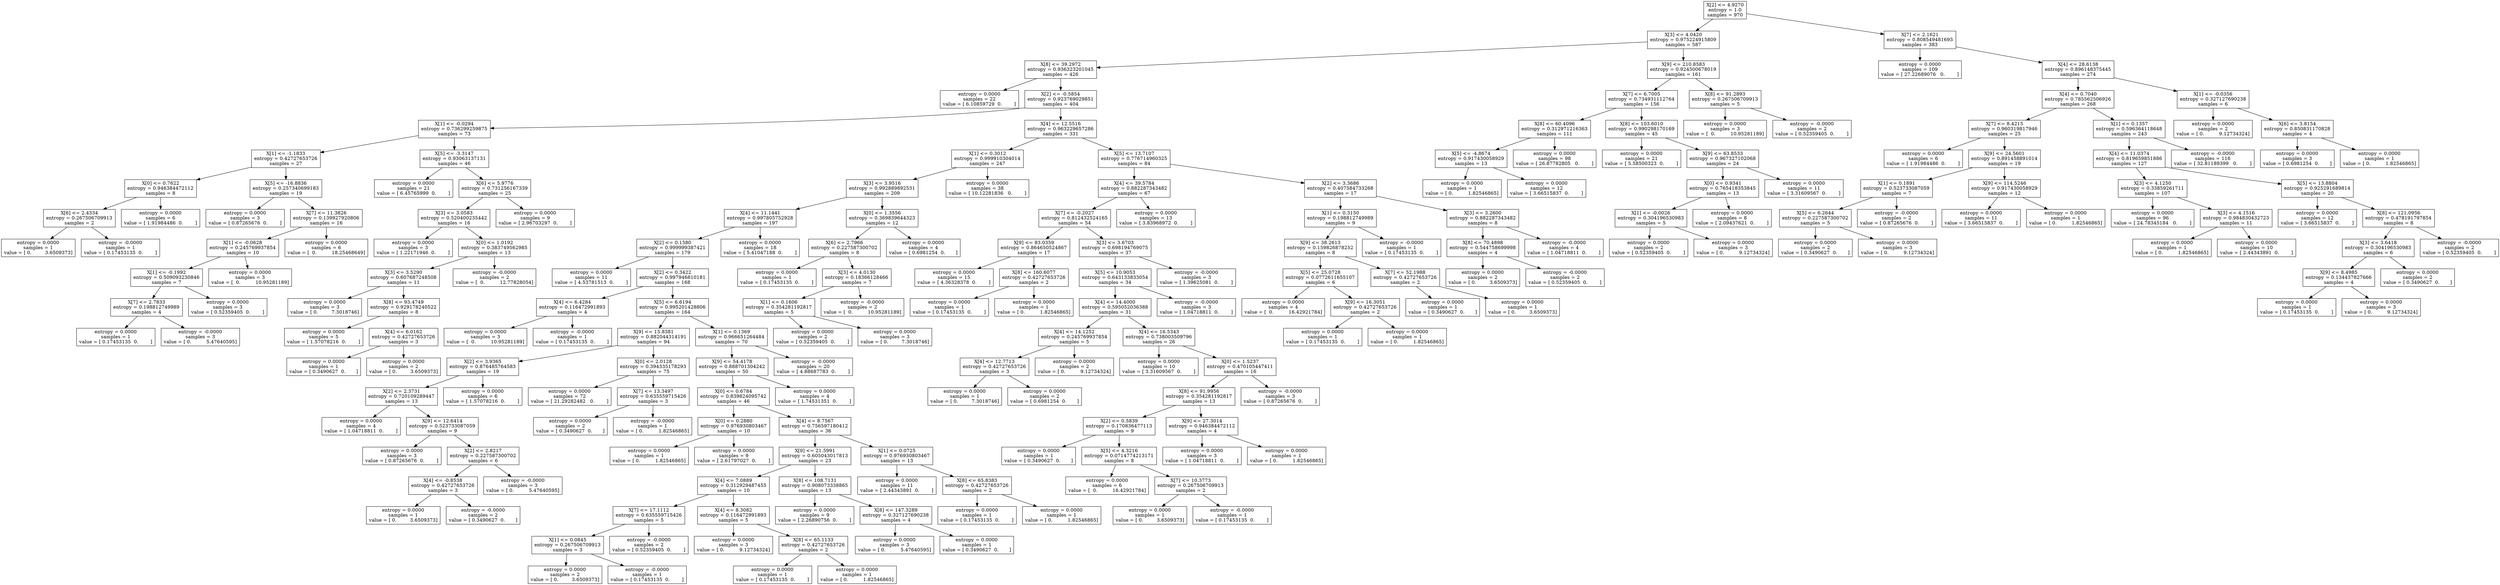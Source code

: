digraph Tree {
0 [label="X[2] <= 4.9270\nentropy = 1.0\nsamples = 970", shape="box"] ;
1 [label="X[3] <= 4.0420\nentropy = 0.975224915809\nsamples = 587", shape="box"] ;
0 -> 1 ;
2 [label="X[8] <= 39.2972\nentropy = 0.936323201045\nsamples = 426", shape="box"] ;
1 -> 2 ;
3 [label="entropy = 0.0000\nsamples = 22\nvalue = [ 6.10859729  0.        ]", shape="box"] ;
2 -> 3 ;
4 [label="X[2] <= -0.5854\nentropy = 0.923769029851\nsamples = 404", shape="box"] ;
2 -> 4 ;
5 [label="X[1] <= -0.0294\nentropy = 0.736299259875\nsamples = 73", shape="box"] ;
4 -> 5 ;
6 [label="X[1] <= -1.1833\nentropy = 0.42727653726\nsamples = 27", shape="box"] ;
5 -> 6 ;
7 [label="X[0] <= 0.7622\nentropy = 0.946384472112\nsamples = 8", shape="box"] ;
6 -> 7 ;
8 [label="X[6] <= 2.4334\nentropy = 0.267506709913\nsamples = 2", shape="box"] ;
7 -> 8 ;
9 [label="entropy = 0.0000\nsamples = 1\nvalue = [ 0.         3.6509373]", shape="box"] ;
8 -> 9 ;
10 [label="entropy = -0.0000\nsamples = 1\nvalue = [ 0.17453135  0.        ]", shape="box"] ;
8 -> 10 ;
11 [label="entropy = 0.0000\nsamples = 6\nvalue = [ 1.91984486  0.        ]", shape="box"] ;
7 -> 11 ;
12 [label="X[5] <= -16.8836\nentropy = 0.257340699183\nsamples = 19", shape="box"] ;
6 -> 12 ;
13 [label="entropy = 0.0000\nsamples = 3\nvalue = [ 0.87265676  0.        ]", shape="box"] ;
12 -> 13 ;
14 [label="X[7] <= 11.3826\nentropy = 0.139927920806\nsamples = 16", shape="box"] ;
12 -> 14 ;
15 [label="X[1] <= -0.0628\nentropy = 0.245769937854\nsamples = 10", shape="box"] ;
14 -> 15 ;
16 [label="X[1] <= -0.1992\nentropy = 0.509093230846\nsamples = 7", shape="box"] ;
15 -> 16 ;
17 [label="X[7] <= 2.7833\nentropy = 0.198812749989\nsamples = 4", shape="box"] ;
16 -> 17 ;
18 [label="entropy = 0.0000\nsamples = 1\nvalue = [ 0.17453135  0.        ]", shape="box"] ;
17 -> 18 ;
19 [label="entropy = -0.0000\nsamples = 3\nvalue = [ 0.          5.47640595]", shape="box"] ;
17 -> 19 ;
20 [label="entropy = 0.0000\nsamples = 3\nvalue = [ 0.52359405  0.        ]", shape="box"] ;
16 -> 20 ;
21 [label="entropy = 0.0000\nsamples = 3\nvalue = [  0.          10.95281189]", shape="box"] ;
15 -> 21 ;
22 [label="entropy = 0.0000\nsamples = 6\nvalue = [  0.          18.25468649]", shape="box"] ;
14 -> 22 ;
23 [label="X[5] <= -3.3147\nentropy = 0.93063137131\nsamples = 46", shape="box"] ;
5 -> 23 ;
24 [label="entropy = 0.0000\nsamples = 21\nvalue = [ 6.45765999  0.        ]", shape="box"] ;
23 -> 24 ;
25 [label="X[6] <= 5.9776\nentropy = 0.731256167339\nsamples = 25", shape="box"] ;
23 -> 25 ;
26 [label="X[3] <= 3.0583\nentropy = 0.520400235442\nsamples = 16", shape="box"] ;
25 -> 26 ;
27 [label="entropy = 0.0000\nsamples = 3\nvalue = [ 1.22171946  0.        ]", shape="box"] ;
26 -> 27 ;
28 [label="X[0] <= 1.0192\nentropy = 0.383749562985\nsamples = 13", shape="box"] ;
26 -> 28 ;
29 [label="X[3] <= 3.5290\nentropy = 0.607687248508\nsamples = 11", shape="box"] ;
28 -> 29 ;
30 [label="entropy = 0.0000\nsamples = 3\nvalue = [ 0.         7.3018746]", shape="box"] ;
29 -> 30 ;
31 [label="X[8] <= 93.4749\nentropy = 0.929178240522\nsamples = 8", shape="box"] ;
29 -> 31 ;
32 [label="entropy = 0.0000\nsamples = 5\nvalue = [ 1.57078216  0.        ]", shape="box"] ;
31 -> 32 ;
33 [label="X[4] <= 6.0162\nentropy = 0.42727653726\nsamples = 3", shape="box"] ;
31 -> 33 ;
34 [label="entropy = 0.0000\nsamples = 1\nvalue = [ 0.3490627  0.       ]", shape="box"] ;
33 -> 34 ;
35 [label="entropy = 0.0000\nsamples = 2\nvalue = [ 0.         3.6509373]", shape="box"] ;
33 -> 35 ;
36 [label="entropy = -0.0000\nsamples = 2\nvalue = [  0.          12.77828054]", shape="box"] ;
28 -> 36 ;
37 [label="entropy = 0.0000\nsamples = 9\nvalue = [ 2.96703297  0.        ]", shape="box"] ;
25 -> 37 ;
38 [label="X[4] <= 12.5516\nentropy = 0.963229657286\nsamples = 331", shape="box"] ;
4 -> 38 ;
39 [label="X[1] <= 0.3012\nentropy = 0.999910304014\nsamples = 247", shape="box"] ;
38 -> 39 ;
40 [label="X[3] <= 3.9516\nentropy = 0.992889892531\nsamples = 209", shape="box"] ;
39 -> 40 ;
41 [label="X[4] <= 11.1441\nentropy = 0.997805752928\nsamples = 197", shape="box"] ;
40 -> 41 ;
42 [label="X[2] <= 0.1580\nentropy = 0.999999387421\nsamples = 179", shape="box"] ;
41 -> 42 ;
43 [label="entropy = 0.0000\nsamples = 11\nvalue = [ 4.53781513  0.        ]", shape="box"] ;
42 -> 43 ;
44 [label="X[2] <= 0.3422\nentropy = 0.997946810181\nsamples = 168", shape="box"] ;
42 -> 44 ;
45 [label="X[4] <= 6.4284\nentropy = 0.116472991893\nsamples = 4", shape="box"] ;
44 -> 45 ;
46 [label="entropy = 0.0000\nsamples = 3\nvalue = [  0.          10.95281189]", shape="box"] ;
45 -> 46 ;
47 [label="entropy = -0.0000\nsamples = 1\nvalue = [ 0.17453135  0.        ]", shape="box"] ;
45 -> 47 ;
48 [label="X[5] <= 6.6194\nentropy = 0.995201428806\nsamples = 164", shape="box"] ;
44 -> 48 ;
49 [label="X[9] <= 15.8381\nentropy = 0.882044314191\nsamples = 94", shape="box"] ;
48 -> 49 ;
50 [label="X[2] <= 3.9365\nentropy = 0.876485764583\nsamples = 19", shape="box"] ;
49 -> 50 ;
51 [label="X[2] <= 2.3731\nentropy = 0.720109289447\nsamples = 13", shape="box"] ;
50 -> 51 ;
52 [label="entropy = 0.0000\nsamples = 4\nvalue = [ 1.04718811  0.        ]", shape="box"] ;
51 -> 52 ;
53 [label="X[9] <= 12.6414\nentropy = 0.523733087059\nsamples = 9", shape="box"] ;
51 -> 53 ;
54 [label="entropy = 0.0000\nsamples = 3\nvalue = [ 0.87265676  0.        ]", shape="box"] ;
53 -> 54 ;
55 [label="X[2] <= 2.8217\nentropy = 0.227587300702\nsamples = 6", shape="box"] ;
53 -> 55 ;
56 [label="X[4] <= -0.8538\nentropy = 0.42727653726\nsamples = 3", shape="box"] ;
55 -> 56 ;
57 [label="entropy = 0.0000\nsamples = 1\nvalue = [ 0.         3.6509373]", shape="box"] ;
56 -> 57 ;
58 [label="entropy = -0.0000\nsamples = 2\nvalue = [ 0.3490627  0.       ]", shape="box"] ;
56 -> 58 ;
59 [label="entropy = -0.0000\nsamples = 3\nvalue = [ 0.          5.47640595]", shape="box"] ;
55 -> 59 ;
60 [label="entropy = 0.0000\nsamples = 6\nvalue = [ 1.57078216  0.        ]", shape="box"] ;
50 -> 60 ;
61 [label="X[0] <= 2.0128\nentropy = 0.394335178293\nsamples = 75", shape="box"] ;
49 -> 61 ;
62 [label="entropy = 0.0000\nsamples = 72\nvalue = [ 21.29282482   0.        ]", shape="box"] ;
61 -> 62 ;
63 [label="X[7] <= 13.3497\nentropy = 0.635559715426\nsamples = 3", shape="box"] ;
61 -> 63 ;
64 [label="entropy = 0.0000\nsamples = 2\nvalue = [ 0.3490627  0.       ]", shape="box"] ;
63 -> 64 ;
65 [label="entropy = -0.0000\nsamples = 1\nvalue = [ 0.          1.82546865]", shape="box"] ;
63 -> 65 ;
66 [label="X[1] <= 0.1369\nentropy = 0.966651264484\nsamples = 70", shape="box"] ;
48 -> 66 ;
67 [label="X[9] <= 54.4178\nentropy = 0.888701304242\nsamples = 50", shape="box"] ;
66 -> 67 ;
68 [label="X[0] <= 0.6784\nentropy = 0.839824095742\nsamples = 46", shape="box"] ;
67 -> 68 ;
69 [label="X[0] <= 0.2880\nentropy = 0.976930803467\nsamples = 10", shape="box"] ;
68 -> 69 ;
70 [label="entropy = 0.0000\nsamples = 1\nvalue = [ 0.          1.82546865]", shape="box"] ;
69 -> 70 ;
71 [label="entropy = 0.0000\nsamples = 9\nvalue = [ 2.61797027  0.        ]", shape="box"] ;
69 -> 71 ;
72 [label="X[4] <= 8.7567\nentropy = 0.756597180412\nsamples = 36", shape="box"] ;
68 -> 72 ;
73 [label="X[9] <= 21.5991\nentropy = 0.605043017813\nsamples = 23", shape="box"] ;
72 -> 73 ;
74 [label="X[4] <= 7.0889\nentropy = 0.312929487455\nsamples = 10", shape="box"] ;
73 -> 74 ;
75 [label="X[7] <= 17.1112\nentropy = 0.635559715426\nsamples = 5", shape="box"] ;
74 -> 75 ;
76 [label="X[1] <= 0.0845\nentropy = 0.267506709913\nsamples = 3", shape="box"] ;
75 -> 76 ;
77 [label="entropy = 0.0000\nsamples = 2\nvalue = [ 0.         3.6509373]", shape="box"] ;
76 -> 77 ;
78 [label="entropy = -0.0000\nsamples = 1\nvalue = [ 0.17453135  0.        ]", shape="box"] ;
76 -> 78 ;
79 [label="entropy = -0.0000\nsamples = 2\nvalue = [ 0.52359405  0.        ]", shape="box"] ;
75 -> 79 ;
80 [label="X[4] <= 8.3082\nentropy = 0.116472991893\nsamples = 5", shape="box"] ;
74 -> 80 ;
81 [label="entropy = 0.0000\nsamples = 3\nvalue = [ 0.          9.12734324]", shape="box"] ;
80 -> 81 ;
82 [label="X[8] <= 65.1133\nentropy = 0.42727653726\nsamples = 2", shape="box"] ;
80 -> 82 ;
83 [label="entropy = 0.0000\nsamples = 1\nvalue = [ 0.17453135  0.        ]", shape="box"] ;
82 -> 83 ;
84 [label="entropy = 0.0000\nsamples = 1\nvalue = [ 0.          1.82546865]", shape="box"] ;
82 -> 84 ;
85 [label="X[8] <= 108.7131\nentropy = 0.908073338865\nsamples = 13", shape="box"] ;
73 -> 85 ;
86 [label="entropy = 0.0000\nsamples = 9\nvalue = [ 2.26890756  0.        ]", shape="box"] ;
85 -> 86 ;
87 [label="X[8] <= 147.3289\nentropy = 0.327127690238\nsamples = 4", shape="box"] ;
85 -> 87 ;
88 [label="entropy = 0.0000\nsamples = 3\nvalue = [ 0.          5.47640595]", shape="box"] ;
87 -> 88 ;
89 [label="entropy = 0.0000\nsamples = 1\nvalue = [ 0.3490627  0.       ]", shape="box"] ;
87 -> 89 ;
90 [label="X[1] <= 0.0725\nentropy = 0.976930803467\nsamples = 13", shape="box"] ;
72 -> 90 ;
91 [label="entropy = 0.0000\nsamples = 11\nvalue = [ 2.44343891  0.        ]", shape="box"] ;
90 -> 91 ;
92 [label="X[8] <= 65.8383\nentropy = 0.42727653726\nsamples = 2", shape="box"] ;
90 -> 92 ;
93 [label="entropy = 0.0000\nsamples = 1\nvalue = [ 0.17453135  0.        ]", shape="box"] ;
92 -> 93 ;
94 [label="entropy = 0.0000\nsamples = 1\nvalue = [ 0.          1.82546865]", shape="box"] ;
92 -> 94 ;
95 [label="entropy = 0.0000\nsamples = 4\nvalue = [ 1.74531351  0.        ]", shape="box"] ;
67 -> 95 ;
96 [label="entropy = -0.0000\nsamples = 20\nvalue = [ 4.88687783  0.        ]", shape="box"] ;
66 -> 96 ;
97 [label="entropy = 0.0000\nsamples = 18\nvalue = [ 5.41047188  0.        ]", shape="box"] ;
41 -> 97 ;
98 [label="X[0] <= 1.3556\nentropy = 0.369839644323\nsamples = 12", shape="box"] ;
40 -> 98 ;
99 [label="X[6] <= 2.7966\nentropy = 0.227587300702\nsamples = 8", shape="box"] ;
98 -> 99 ;
100 [label="entropy = 0.0000\nsamples = 1\nvalue = [ 0.17453135  0.        ]", shape="box"] ;
99 -> 100 ;
101 [label="X[3] <= 4.0130\nentropy = 0.18366128466\nsamples = 7", shape="box"] ;
99 -> 101 ;
102 [label="X[1] <= 0.1606\nentropy = 0.354281192817\nsamples = 5", shape="box"] ;
101 -> 102 ;
103 [label="entropy = 0.0000\nsamples = 2\nvalue = [ 0.52359405  0.        ]", shape="box"] ;
102 -> 103 ;
104 [label="entropy = 0.0000\nsamples = 3\nvalue = [ 0.         7.3018746]", shape="box"] ;
102 -> 104 ;
105 [label="entropy = -0.0000\nsamples = 2\nvalue = [  0.          10.95281189]", shape="box"] ;
101 -> 105 ;
106 [label="entropy = 0.0000\nsamples = 4\nvalue = [ 0.6981254  0.       ]", shape="box"] ;
98 -> 106 ;
107 [label="entropy = 0.0000\nsamples = 38\nvalue = [ 10.12281836   0.        ]", shape="box"] ;
39 -> 107 ;
108 [label="X[5] <= 13.7107\nentropy = 0.776714960325\nsamples = 84", shape="box"] ;
38 -> 108 ;
109 [label="X[4] <= 39.5784\nentropy = 0.882287343482\nsamples = 67", shape="box"] ;
108 -> 109 ;
110 [label="X[7] <= -0.2027\nentropy = 0.812432524165\nsamples = 54", shape="box"] ;
109 -> 110 ;
111 [label="X[9] <= 83.0359\nentropy = 0.864650524867\nsamples = 17", shape="box"] ;
110 -> 111 ;
112 [label="entropy = 0.0000\nsamples = 15\nvalue = [ 4.36328378  0.        ]", shape="box"] ;
111 -> 112 ;
113 [label="X[8] <= 160.6077\nentropy = 0.42727653726\nsamples = 2", shape="box"] ;
111 -> 113 ;
114 [label="entropy = 0.0000\nsamples = 1\nvalue = [ 0.17453135  0.        ]", shape="box"] ;
113 -> 114 ;
115 [label="entropy = 0.0000\nsamples = 1\nvalue = [ 0.          1.82546865]", shape="box"] ;
113 -> 115 ;
116 [label="X[3] <= 3.6703\nentropy = 0.698194769075\nsamples = 37", shape="box"] ;
110 -> 116 ;
117 [label="X[5] <= 10.9053\nentropy = 0.643133833054\nsamples = 34", shape="box"] ;
116 -> 117 ;
118 [label="X[4] <= 14.4000\nentropy = 0.595052036388\nsamples = 31", shape="box"] ;
117 -> 118 ;
119 [label="X[4] <= 14.1252\nentropy = 0.245769937854\nsamples = 5", shape="box"] ;
118 -> 119 ;
120 [label="X[4] <= 12.7713\nentropy = 0.42727653726\nsamples = 3", shape="box"] ;
119 -> 120 ;
121 [label="entropy = 0.0000\nsamples = 1\nvalue = [ 0.         7.3018746]", shape="box"] ;
120 -> 121 ;
122 [label="entropy = 0.0000\nsamples = 2\nvalue = [ 0.6981254  0.       ]", shape="box"] ;
120 -> 122 ;
123 [label="entropy = 0.0000\nsamples = 2\nvalue = [ 0.          9.12734324]", shape="box"] ;
119 -> 123 ;
124 [label="X[4] <= 16.5343\nentropy = 0.738003509796\nsamples = 26", shape="box"] ;
118 -> 124 ;
125 [label="entropy = 0.0000\nsamples = 10\nvalue = [ 3.31609567  0.        ]", shape="box"] ;
124 -> 125 ;
126 [label="X[0] <= 1.5237\nentropy = 0.470105447411\nsamples = 16", shape="box"] ;
124 -> 126 ;
127 [label="X[8] <= 91.9956\nentropy = 0.354281192817\nsamples = 13", shape="box"] ;
126 -> 127 ;
128 [label="X[2] <= 0.5839\nentropy = 0.170836477113\nsamples = 9", shape="box"] ;
127 -> 128 ;
129 [label="entropy = 0.0000\nsamples = 1\nvalue = [ 0.3490627  0.       ]", shape="box"] ;
128 -> 129 ;
130 [label="X[5] <= 4.3216\nentropy = 0.0714774213171\nsamples = 8", shape="box"] ;
128 -> 130 ;
131 [label="entropy = 0.0000\nsamples = 6\nvalue = [  0.          16.42921784]", shape="box"] ;
130 -> 131 ;
132 [label="X[7] <= 10.3773\nentropy = 0.267506709913\nsamples = 2", shape="box"] ;
130 -> 132 ;
133 [label="entropy = 0.0000\nsamples = 1\nvalue = [ 0.         3.6509373]", shape="box"] ;
132 -> 133 ;
134 [label="entropy = -0.0000\nsamples = 1\nvalue = [ 0.17453135  0.        ]", shape="box"] ;
132 -> 134 ;
135 [label="X[9] <= 27.3014\nentropy = 0.946384472112\nsamples = 4", shape="box"] ;
127 -> 135 ;
136 [label="entropy = 0.0000\nsamples = 3\nvalue = [ 1.04718811  0.        ]", shape="box"] ;
135 -> 136 ;
137 [label="entropy = 0.0000\nsamples = 1\nvalue = [ 0.          1.82546865]", shape="box"] ;
135 -> 137 ;
138 [label="entropy = -0.0000\nsamples = 3\nvalue = [ 0.87265676  0.        ]", shape="box"] ;
126 -> 138 ;
139 [label="entropy = -0.0000\nsamples = 3\nvalue = [ 1.04718811  0.        ]", shape="box"] ;
117 -> 139 ;
140 [label="entropy = -0.0000\nsamples = 3\nvalue = [ 1.39625081  0.        ]", shape="box"] ;
116 -> 140 ;
141 [label="entropy = 0.0000\nsamples = 13\nvalue = [ 3.83968972  0.        ]", shape="box"] ;
109 -> 141 ;
142 [label="X[2] <= 3.3686\nentropy = 0.407584733268\nsamples = 17", shape="box"] ;
108 -> 142 ;
143 [label="X[1] <= 0.3150\nentropy = 0.198812749989\nsamples = 9", shape="box"] ;
142 -> 143 ;
144 [label="X[9] <= 38.2613\nentropy = 0.159826878252\nsamples = 8", shape="box"] ;
143 -> 144 ;
145 [label="X[5] <= 25.0728\nentropy = 0.0772611655107\nsamples = 6", shape="box"] ;
144 -> 145 ;
146 [label="entropy = 0.0000\nsamples = 4\nvalue = [  0.          16.42921784]", shape="box"] ;
145 -> 146 ;
147 [label="X[9] <= 16.3051\nentropy = 0.42727653726\nsamples = 2", shape="box"] ;
145 -> 147 ;
148 [label="entropy = 0.0000\nsamples = 1\nvalue = [ 0.17453135  0.        ]", shape="box"] ;
147 -> 148 ;
149 [label="entropy = 0.0000\nsamples = 1\nvalue = [ 0.          1.82546865]", shape="box"] ;
147 -> 149 ;
150 [label="X[7] <= 52.1988\nentropy = 0.42727653726\nsamples = 2", shape="box"] ;
144 -> 150 ;
151 [label="entropy = 0.0000\nsamples = 1\nvalue = [ 0.3490627  0.       ]", shape="box"] ;
150 -> 151 ;
152 [label="entropy = 0.0000\nsamples = 1\nvalue = [ 0.         3.6509373]", shape="box"] ;
150 -> 152 ;
153 [label="entropy = -0.0000\nsamples = 1\nvalue = [ 0.17453135  0.        ]", shape="box"] ;
143 -> 153 ;
154 [label="X[3] <= 3.2600\nentropy = 0.882287343482\nsamples = 8", shape="box"] ;
142 -> 154 ;
155 [label="X[8] <= 70.4898\nentropy = 0.544758699998\nsamples = 4", shape="box"] ;
154 -> 155 ;
156 [label="entropy = 0.0000\nsamples = 2\nvalue = [ 0.         3.6509373]", shape="box"] ;
155 -> 156 ;
157 [label="entropy = -0.0000\nsamples = 2\nvalue = [ 0.52359405  0.        ]", shape="box"] ;
155 -> 157 ;
158 [label="entropy = -0.0000\nsamples = 4\nvalue = [ 1.04718811  0.        ]", shape="box"] ;
154 -> 158 ;
159 [label="X[9] <= 210.8583\nentropy = 0.924500678019\nsamples = 161", shape="box"] ;
1 -> 159 ;
160 [label="X[7] <= 6.7005\nentropy = 0.734931112764\nsamples = 156", shape="box"] ;
159 -> 160 ;
161 [label="X[8] <= 60.4096\nentropy = 0.312971216363\nsamples = 111", shape="box"] ;
160 -> 161 ;
162 [label="X[5] <= -4.8674\nentropy = 0.917430058929\nsamples = 13", shape="box"] ;
161 -> 162 ;
163 [label="entropy = 0.0000\nsamples = 1\nvalue = [ 0.          1.82546865]", shape="box"] ;
162 -> 163 ;
164 [label="entropy = 0.0000\nsamples = 12\nvalue = [ 3.66515837  0.        ]", shape="box"] ;
162 -> 164 ;
165 [label="entropy = 0.0000\nsamples = 98\nvalue = [ 26.87782805   0.        ]", shape="box"] ;
161 -> 165 ;
166 [label="X[8] <= 103.6010\nentropy = 0.990298170169\nsamples = 45", shape="box"] ;
160 -> 166 ;
167 [label="entropy = 0.0000\nsamples = 21\nvalue = [ 5.58500323  0.        ]", shape="box"] ;
166 -> 167 ;
168 [label="X[9] <= 63.8533\nentropy = 0.967327102068\nsamples = 24", shape="box"] ;
166 -> 168 ;
169 [label="X[0] <= 0.9341\nentropy = 0.765418353845\nsamples = 13", shape="box"] ;
168 -> 169 ;
170 [label="X[1] <= -0.0026\nentropy = 0.304196530983\nsamples = 5", shape="box"] ;
169 -> 170 ;
171 [label="entropy = 0.0000\nsamples = 2\nvalue = [ 0.52359405  0.        ]", shape="box"] ;
170 -> 171 ;
172 [label="entropy = 0.0000\nsamples = 3\nvalue = [ 0.          9.12734324]", shape="box"] ;
170 -> 172 ;
173 [label="entropy = 0.0000\nsamples = 8\nvalue = [ 2.09437621  0.        ]", shape="box"] ;
169 -> 173 ;
174 [label="entropy = 0.0000\nsamples = 11\nvalue = [ 3.31609567  0.        ]", shape="box"] ;
168 -> 174 ;
175 [label="X[8] <= 91.2893\nentropy = 0.267506709913\nsamples = 5", shape="box"] ;
159 -> 175 ;
176 [label="entropy = 0.0000\nsamples = 3\nvalue = [  0.          10.95281189]", shape="box"] ;
175 -> 176 ;
177 [label="entropy = -0.0000\nsamples = 2\nvalue = [ 0.52359405  0.        ]", shape="box"] ;
175 -> 177 ;
178 [label="X[7] <= 2.1621\nentropy = 0.808549481693\nsamples = 383", shape="box"] ;
0 -> 178 ;
179 [label="entropy = 0.0000\nsamples = 109\nvalue = [ 27.22689076   0.        ]", shape="box"] ;
178 -> 179 ;
180 [label="X[4] <= 28.6138\nentropy = 0.896148375445\nsamples = 274", shape="box"] ;
178 -> 180 ;
181 [label="X[4] <= 0.7040\nentropy = 0.785562506926\nsamples = 268", shape="box"] ;
180 -> 181 ;
182 [label="X[7] <= 8.4215\nentropy = 0.960319817946\nsamples = 25", shape="box"] ;
181 -> 182 ;
183 [label="entropy = 0.0000\nsamples = 6\nvalue = [ 1.91984486  0.        ]", shape="box"] ;
182 -> 183 ;
184 [label="X[9] <= 24.5601\nentropy = 0.891458891014\nsamples = 19", shape="box"] ;
182 -> 184 ;
185 [label="X[1] <= 0.1891\nentropy = 0.523733087059\nsamples = 7", shape="box"] ;
184 -> 185 ;
186 [label="X[5] <= 6.2644\nentropy = 0.227587300702\nsamples = 5", shape="box"] ;
185 -> 186 ;
187 [label="entropy = 0.0000\nsamples = 2\nvalue = [ 0.3490627  0.       ]", shape="box"] ;
186 -> 187 ;
188 [label="entropy = 0.0000\nsamples = 3\nvalue = [ 0.          9.12734324]", shape="box"] ;
186 -> 188 ;
189 [label="entropy = -0.0000\nsamples = 2\nvalue = [ 0.87265676  0.        ]", shape="box"] ;
185 -> 189 ;
190 [label="X[9] <= 114.5246\nentropy = 0.917430058929\nsamples = 12", shape="box"] ;
184 -> 190 ;
191 [label="entropy = 0.0000\nsamples = 11\nvalue = [ 3.66515837  0.        ]", shape="box"] ;
190 -> 191 ;
192 [label="entropy = 0.0000\nsamples = 1\nvalue = [ 0.          1.82546865]", shape="box"] ;
190 -> 192 ;
193 [label="X[1] <= 0.1357\nentropy = 0.596364118648\nsamples = 243", shape="box"] ;
181 -> 193 ;
194 [label="X[4] <= 11.0374\nentropy = 0.819659851886\nsamples = 127", shape="box"] ;
193 -> 194 ;
195 [label="X[3] <= 4.1250\nentropy = 0.33859261711\nsamples = 107", shape="box"] ;
194 -> 195 ;
196 [label="entropy = 0.0000\nsamples = 96\nvalue = [ 24.78345184   0.        ]", shape="box"] ;
195 -> 196 ;
197 [label="X[3] <= 4.1516\nentropy = 0.984830432723\nsamples = 11", shape="box"] ;
195 -> 197 ;
198 [label="entropy = 0.0000\nsamples = 1\nvalue = [ 0.          1.82546865]", shape="box"] ;
197 -> 198 ;
199 [label="entropy = 0.0000\nsamples = 10\nvalue = [ 2.44343891  0.        ]", shape="box"] ;
197 -> 199 ;
200 [label="X[5] <= 13.8804\nentropy = 0.925291689814\nsamples = 20", shape="box"] ;
194 -> 200 ;
201 [label="entropy = 0.0000\nsamples = 12\nvalue = [ 3.66515837  0.        ]", shape="box"] ;
200 -> 201 ;
202 [label="X[8] <= 121.0956\nentropy = 0.478191797854\nsamples = 8", shape="box"] ;
200 -> 202 ;
203 [label="X[3] <= 3.6418\nentropy = 0.304196530983\nsamples = 6", shape="box"] ;
202 -> 203 ;
204 [label="X[9] <= 8.4985\nentropy = 0.134437827666\nsamples = 4", shape="box"] ;
203 -> 204 ;
205 [label="entropy = 0.0000\nsamples = 1\nvalue = [ 0.17453135  0.        ]", shape="box"] ;
204 -> 205 ;
206 [label="entropy = 0.0000\nsamples = 3\nvalue = [ 0.          9.12734324]", shape="box"] ;
204 -> 206 ;
207 [label="entropy = 0.0000\nsamples = 2\nvalue = [ 0.3490627  0.       ]", shape="box"] ;
203 -> 207 ;
208 [label="entropy = -0.0000\nsamples = 2\nvalue = [ 0.52359405  0.        ]", shape="box"] ;
202 -> 208 ;
209 [label="entropy = -0.0000\nsamples = 116\nvalue = [ 32.81189399   0.        ]", shape="box"] ;
193 -> 209 ;
210 [label="X[1] <= -0.0356\nentropy = 0.327127690238\nsamples = 6", shape="box"] ;
180 -> 210 ;
211 [label="entropy = 0.0000\nsamples = 2\nvalue = [ 0.          9.12734324]", shape="box"] ;
210 -> 211 ;
212 [label="X[6] <= 3.8154\nentropy = 0.850831170828\nsamples = 4", shape="box"] ;
210 -> 212 ;
213 [label="entropy = 0.0000\nsamples = 3\nvalue = [ 0.6981254  0.       ]", shape="box"] ;
212 -> 213 ;
214 [label="entropy = 0.0000\nsamples = 1\nvalue = [ 0.          1.82546865]", shape="box"] ;
212 -> 214 ;
}